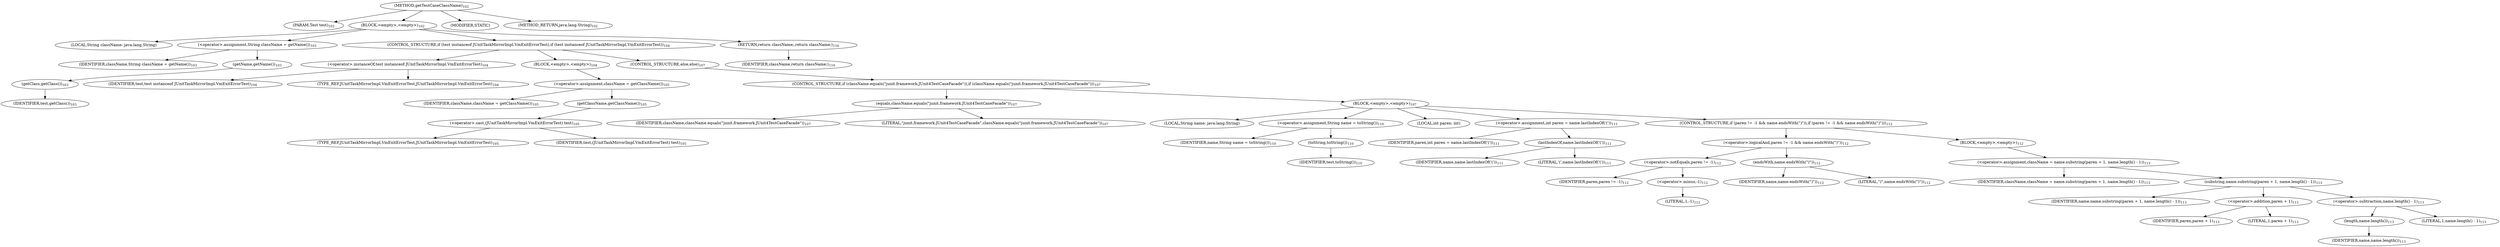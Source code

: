 digraph "getTestCaseClassName" {  
"140" [label = <(METHOD,getTestCaseClassName)<SUB>102</SUB>> ]
"141" [label = <(PARAM,Test test)<SUB>102</SUB>> ]
"142" [label = <(BLOCK,&lt;empty&gt;,&lt;empty&gt;)<SUB>102</SUB>> ]
"143" [label = <(LOCAL,String className: java.lang.String)> ]
"144" [label = <(&lt;operator&gt;.assignment,String className = getName())<SUB>103</SUB>> ]
"145" [label = <(IDENTIFIER,className,String className = getName())<SUB>103</SUB>> ]
"146" [label = <(getName,getName())<SUB>103</SUB>> ]
"147" [label = <(getClass,getClass())<SUB>103</SUB>> ]
"148" [label = <(IDENTIFIER,test,getClass())<SUB>103</SUB>> ]
"149" [label = <(CONTROL_STRUCTURE,if (test instanceof JUnitTaskMirrorImpl.VmExitErrorTest),if (test instanceof JUnitTaskMirrorImpl.VmExitErrorTest))<SUB>104</SUB>> ]
"150" [label = <(&lt;operator&gt;.instanceOf,test instanceof JUnitTaskMirrorImpl.VmExitErrorTest)<SUB>104</SUB>> ]
"151" [label = <(IDENTIFIER,test,test instanceof JUnitTaskMirrorImpl.VmExitErrorTest)<SUB>104</SUB>> ]
"152" [label = <(TYPE_REF,JUnitTaskMirrorImpl.VmExitErrorTest,JUnitTaskMirrorImpl.VmExitErrorTest)<SUB>104</SUB>> ]
"153" [label = <(BLOCK,&lt;empty&gt;,&lt;empty&gt;)<SUB>104</SUB>> ]
"154" [label = <(&lt;operator&gt;.assignment,className = getClassName())<SUB>105</SUB>> ]
"155" [label = <(IDENTIFIER,className,className = getClassName())<SUB>105</SUB>> ]
"156" [label = <(getClassName,getClassName())<SUB>105</SUB>> ]
"157" [label = <(&lt;operator&gt;.cast,(JUnitTaskMirrorImpl.VmExitErrorTest) test)<SUB>105</SUB>> ]
"158" [label = <(TYPE_REF,JUnitTaskMirrorImpl.VmExitErrorTest,JUnitTaskMirrorImpl.VmExitErrorTest)<SUB>105</SUB>> ]
"159" [label = <(IDENTIFIER,test,(JUnitTaskMirrorImpl.VmExitErrorTest) test)<SUB>105</SUB>> ]
"160" [label = <(CONTROL_STRUCTURE,else,else)<SUB>107</SUB>> ]
"161" [label = <(CONTROL_STRUCTURE,if (className.equals(&quot;junit.framework.JUnit4TestCaseFacade&quot;)),if (className.equals(&quot;junit.framework.JUnit4TestCaseFacade&quot;)))<SUB>107</SUB>> ]
"162" [label = <(equals,className.equals(&quot;junit.framework.JUnit4TestCaseFacade&quot;))<SUB>107</SUB>> ]
"163" [label = <(IDENTIFIER,className,className.equals(&quot;junit.framework.JUnit4TestCaseFacade&quot;))<SUB>107</SUB>> ]
"164" [label = <(LITERAL,&quot;junit.framework.JUnit4TestCaseFacade&quot;,className.equals(&quot;junit.framework.JUnit4TestCaseFacade&quot;))<SUB>107</SUB>> ]
"165" [label = <(BLOCK,&lt;empty&gt;,&lt;empty&gt;)<SUB>107</SUB>> ]
"166" [label = <(LOCAL,String name: java.lang.String)> ]
"167" [label = <(&lt;operator&gt;.assignment,String name = toString())<SUB>110</SUB>> ]
"168" [label = <(IDENTIFIER,name,String name = toString())<SUB>110</SUB>> ]
"169" [label = <(toString,toString())<SUB>110</SUB>> ]
"170" [label = <(IDENTIFIER,test,toString())<SUB>110</SUB>> ]
"171" [label = <(LOCAL,int paren: int)> ]
"172" [label = <(&lt;operator&gt;.assignment,int paren = name.lastIndexOf('('))<SUB>111</SUB>> ]
"173" [label = <(IDENTIFIER,paren,int paren = name.lastIndexOf('('))<SUB>111</SUB>> ]
"174" [label = <(lastIndexOf,name.lastIndexOf('('))<SUB>111</SUB>> ]
"175" [label = <(IDENTIFIER,name,name.lastIndexOf('('))<SUB>111</SUB>> ]
"176" [label = <(LITERAL,'(',name.lastIndexOf('('))<SUB>111</SUB>> ]
"177" [label = <(CONTROL_STRUCTURE,if (paren != -1 &amp;&amp; name.endsWith(&quot;)&quot;)),if (paren != -1 &amp;&amp; name.endsWith(&quot;)&quot;)))<SUB>112</SUB>> ]
"178" [label = <(&lt;operator&gt;.logicalAnd,paren != -1 &amp;&amp; name.endsWith(&quot;)&quot;))<SUB>112</SUB>> ]
"179" [label = <(&lt;operator&gt;.notEquals,paren != -1)<SUB>112</SUB>> ]
"180" [label = <(IDENTIFIER,paren,paren != -1)<SUB>112</SUB>> ]
"181" [label = <(&lt;operator&gt;.minus,-1)<SUB>112</SUB>> ]
"182" [label = <(LITERAL,1,-1)<SUB>112</SUB>> ]
"183" [label = <(endsWith,name.endsWith(&quot;)&quot;))<SUB>112</SUB>> ]
"184" [label = <(IDENTIFIER,name,name.endsWith(&quot;)&quot;))<SUB>112</SUB>> ]
"185" [label = <(LITERAL,&quot;)&quot;,name.endsWith(&quot;)&quot;))<SUB>112</SUB>> ]
"186" [label = <(BLOCK,&lt;empty&gt;,&lt;empty&gt;)<SUB>112</SUB>> ]
"187" [label = <(&lt;operator&gt;.assignment,className = name.substring(paren + 1, name.length() - 1))<SUB>113</SUB>> ]
"188" [label = <(IDENTIFIER,className,className = name.substring(paren + 1, name.length() - 1))<SUB>113</SUB>> ]
"189" [label = <(substring,name.substring(paren + 1, name.length() - 1))<SUB>113</SUB>> ]
"190" [label = <(IDENTIFIER,name,name.substring(paren + 1, name.length() - 1))<SUB>113</SUB>> ]
"191" [label = <(&lt;operator&gt;.addition,paren + 1)<SUB>113</SUB>> ]
"192" [label = <(IDENTIFIER,paren,paren + 1)<SUB>113</SUB>> ]
"193" [label = <(LITERAL,1,paren + 1)<SUB>113</SUB>> ]
"194" [label = <(&lt;operator&gt;.subtraction,name.length() - 1)<SUB>113</SUB>> ]
"195" [label = <(length,name.length())<SUB>113</SUB>> ]
"196" [label = <(IDENTIFIER,name,name.length())<SUB>113</SUB>> ]
"197" [label = <(LITERAL,1,name.length() - 1)<SUB>113</SUB>> ]
"198" [label = <(RETURN,return className;,return className;)<SUB>116</SUB>> ]
"199" [label = <(IDENTIFIER,className,return className;)<SUB>116</SUB>> ]
"200" [label = <(MODIFIER,STATIC)> ]
"201" [label = <(METHOD_RETURN,java.lang.String)<SUB>102</SUB>> ]
  "140" -> "141" 
  "140" -> "142" 
  "140" -> "200" 
  "140" -> "201" 
  "142" -> "143" 
  "142" -> "144" 
  "142" -> "149" 
  "142" -> "198" 
  "144" -> "145" 
  "144" -> "146" 
  "146" -> "147" 
  "147" -> "148" 
  "149" -> "150" 
  "149" -> "153" 
  "149" -> "160" 
  "150" -> "151" 
  "150" -> "152" 
  "153" -> "154" 
  "154" -> "155" 
  "154" -> "156" 
  "156" -> "157" 
  "157" -> "158" 
  "157" -> "159" 
  "160" -> "161" 
  "161" -> "162" 
  "161" -> "165" 
  "162" -> "163" 
  "162" -> "164" 
  "165" -> "166" 
  "165" -> "167" 
  "165" -> "171" 
  "165" -> "172" 
  "165" -> "177" 
  "167" -> "168" 
  "167" -> "169" 
  "169" -> "170" 
  "172" -> "173" 
  "172" -> "174" 
  "174" -> "175" 
  "174" -> "176" 
  "177" -> "178" 
  "177" -> "186" 
  "178" -> "179" 
  "178" -> "183" 
  "179" -> "180" 
  "179" -> "181" 
  "181" -> "182" 
  "183" -> "184" 
  "183" -> "185" 
  "186" -> "187" 
  "187" -> "188" 
  "187" -> "189" 
  "189" -> "190" 
  "189" -> "191" 
  "189" -> "194" 
  "191" -> "192" 
  "191" -> "193" 
  "194" -> "195" 
  "194" -> "197" 
  "195" -> "196" 
  "198" -> "199" 
}
